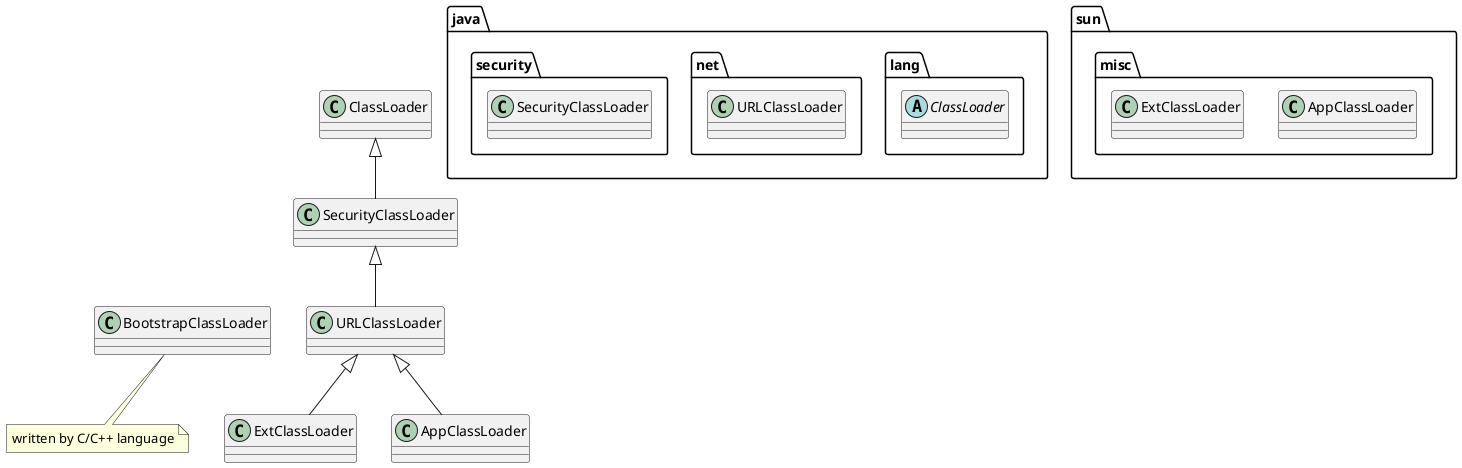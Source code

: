 @startuml classLoader
package java.lang {
    abstract class ClassLoader
}
package sun.misc {
    class AppClassLoader
    class ExtClassLoader
}
package java.net {
    class URLClassLoader
}
package java.security {
    class SecurityClassLoader
}
class SecurityClassLoader extends ClassLoader
class URLClassLoader extends SecurityClassLoader
class AppClassLoader extends URLClassLoader
class ExtClassLoader extends URLClassLoader


class BootstrapClassLoader
note bottom
    written by C/C++ language
end note

' align layout purpose
BootstrapClassLoader -[hidden]down- ExtClassLoader 
@enduml